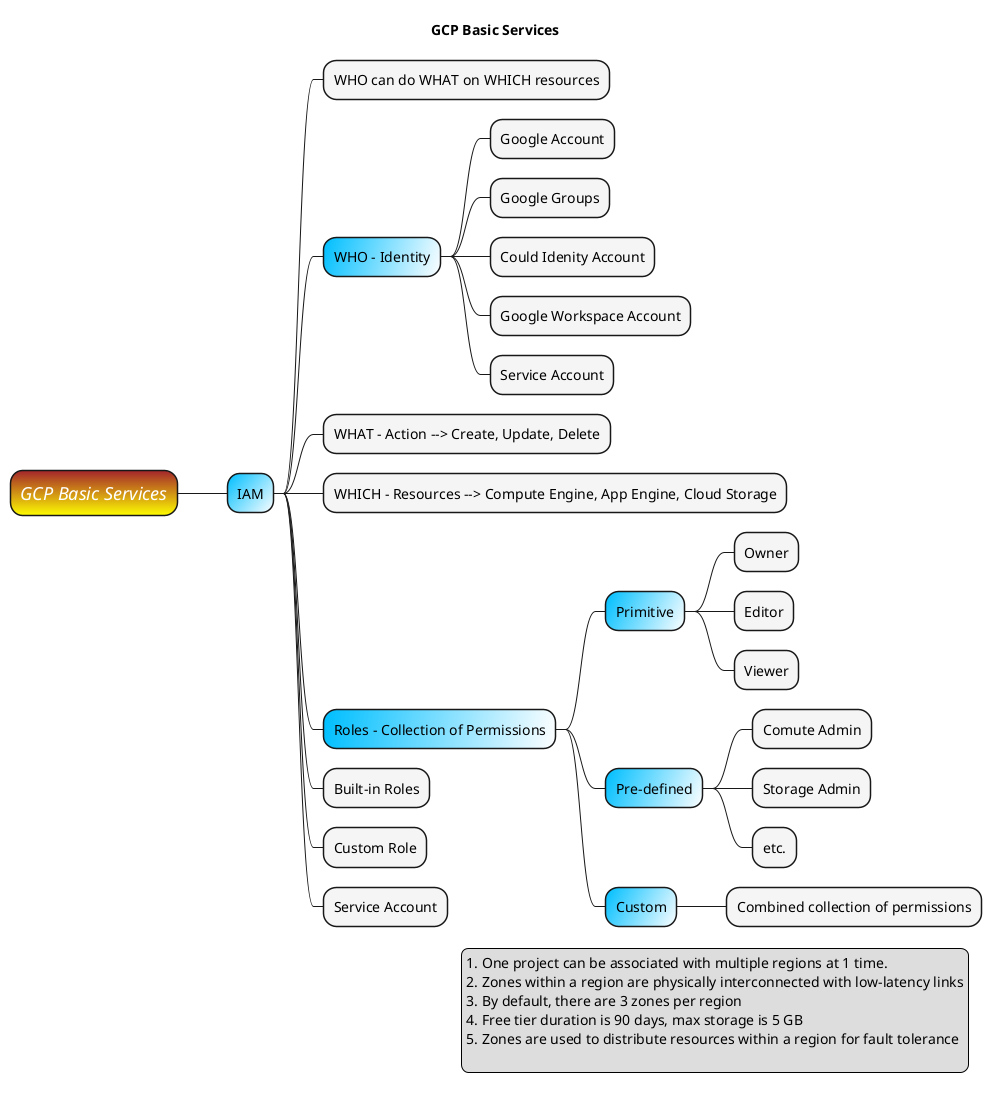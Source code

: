 @startmindmap
<style>
mindmapDiagram {
  node {
    BackGroundColor DeepSkyBlue/white

  }
  rootNode {
    FontStyle Italic
    FontSize 18
    FontColor white
	BackGroundColor Brown-yellow
  }
  leafNode {
	  BackGroundColor WhiteSmoke

  }
}
</style>

title GCP Basic Services

+ GCP Basic Services
++ IAM
+++ WHO can do WHAT on WHICH resources
+++ WHO - Identity
++++ Google Account
++++ Google Groups
++++ Could Idenity Account
++++ Google Workspace Account
++++ Service Account
+++ WHAT - Action --> Create, Update, Delete
+++ WHICH - Resources --> Compute Engine, App Engine, Cloud Storage
+++ Roles - Collection of Permissions
++++ Primitive
+++++ Owner
+++++ Editor
+++++ Viewer
++++ Pre-defined
+++++ Comute Admin
+++++ Storage Admin
+++++ etc.
++++ Custom
+++++ Combined collection of permissions

+++ Built-in Roles
+++ Custom Role
+++ Service Account









legend right
  1. One project can be associated with multiple regions at 1 time.
  2. Zones within a region are physically interconnected with low-latency links
  3. By default, there are 3 zones per region
  4. Free tier duration is 90 days, max storage is 5 GB
  5. Zones are used to distribute resources within a region for fault tolerance

endlegend


@endmindmap